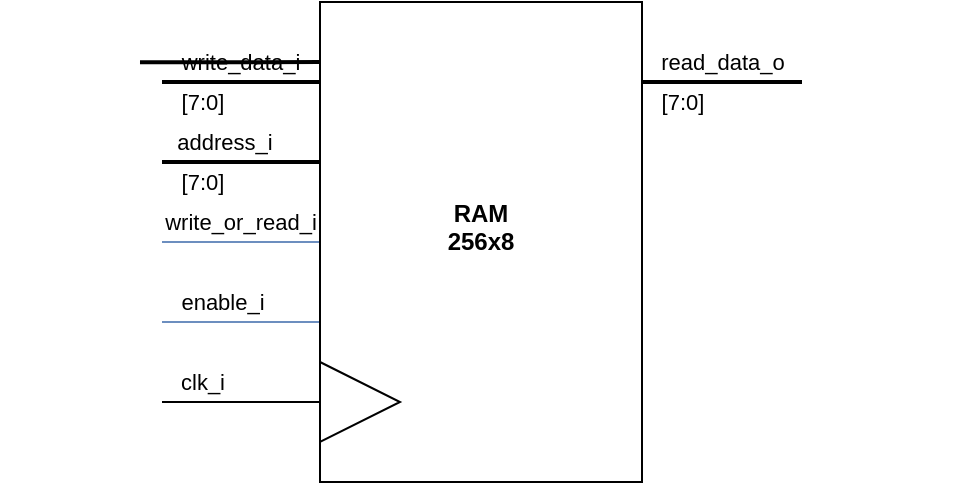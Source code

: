 <mxfile version="13.0.3" type="device"><diagram id="xGjyIHHVVRNdjGap7BGh" name="Page-1"><mxGraphModel dx="1086" dy="806" grid="1" gridSize="10" guides="1" tooltips="1" connect="1" arrows="1" fold="1" page="1" pageScale="1" pageWidth="827" pageHeight="1169" math="0" shadow="0"><root><mxCell id="0"/><mxCell id="1" parent="0"/><mxCell id="hwI3erkR3ALxuFnu50Qr-1" style="edgeStyle=orthogonalEdgeStyle;rounded=0;orthogonalLoop=1;jettySize=auto;html=1;endArrow=none;endFill=0;strokeWidth=2;" parent="1" edge="1" source="uYdMuBHs_7NkCrv3rmJm-2"><mxGeometry relative="1" as="geometry"><mxPoint x="520" y="360" as="targetPoint"/><Array as="points"><mxPoint x="520" y="360"/></Array><mxPoint x="440.0" y="350" as="sourcePoint"/></mxGeometry></mxCell><mxCell id="qNKLzeBg50scG-do6ZlO-1" value="&lt;div style=&quot;&quot;&gt;read_data_o&lt;/div&gt;" style="edgeLabel;html=1;align=center;verticalAlign=middle;resizable=0;points=[];labelBackgroundColor=none;" vertex="1" connectable="0" parent="hwI3erkR3ALxuFnu50Qr-1"><mxGeometry x="0.001" y="13" relative="1" as="geometry"><mxPoint y="3" as="offset"/></mxGeometry></mxCell><mxCell id="qNKLzeBg50scG-do6ZlO-2" value="&lt;span style=&quot;&quot;&gt;[7:0]&lt;/span&gt;" style="edgeLabel;html=1;align=center;verticalAlign=middle;resizable=0;points=[];labelBackgroundColor=none;" vertex="1" connectable="0" parent="hwI3erkR3ALxuFnu50Qr-1"><mxGeometry x="0.001" y="-28" relative="1" as="geometry"><mxPoint x="-20" y="-18" as="offset"/></mxGeometry></mxCell><mxCell id="qNKLzeBg50scG-do6ZlO-3" style="edgeStyle=orthogonalEdgeStyle;rounded=0;orthogonalLoop=1;jettySize=auto;html=1;strokeWidth=2;endArrow=none;endFill=0;" edge="1" parent="1" source="uYdMuBHs_7NkCrv3rmJm-2"><mxGeometry relative="1" as="geometry"><mxPoint x="200" y="360" as="targetPoint"/><Array as="points"><mxPoint x="200" y="360"/></Array></mxGeometry></mxCell><mxCell id="qNKLzeBg50scG-do6ZlO-4" value="&lt;div style=&quot;&quot;&gt;write_data_i&lt;/div&gt;" style="edgeLabel;html=1;align=center;verticalAlign=middle;resizable=0;points=[];labelBackgroundColor=none;" vertex="1" connectable="0" parent="qNKLzeBg50scG-do6ZlO-3"><mxGeometry x="0.707" y="1" relative="1" as="geometry"><mxPoint x="27.43" y="-11.03" as="offset"/></mxGeometry></mxCell><mxCell id="qNKLzeBg50scG-do6ZlO-5" value="&lt;span style=&quot;&quot;&gt;[7:0]&lt;/span&gt;" style="edgeLabel;html=1;align=center;verticalAlign=middle;resizable=0;points=[];labelBackgroundColor=none;" vertex="1" connectable="0" parent="qNKLzeBg50scG-do6ZlO-3"><mxGeometry x="0.794" relative="1" as="geometry"><mxPoint x="11.86" y="9.97" as="offset"/></mxGeometry></mxCell><mxCell id="qNKLzeBg50scG-do6ZlO-6" style="edgeStyle=orthogonalEdgeStyle;rounded=0;orthogonalLoop=1;jettySize=auto;html=1;endArrow=none;endFill=0;strokeWidth=2;" edge="1" parent="1" source="uYdMuBHs_7NkCrv3rmJm-2"><mxGeometry relative="1" as="geometry"><mxPoint x="200" y="400" as="targetPoint"/><Array as="points"><mxPoint x="260" y="400"/><mxPoint x="260" y="400"/></Array></mxGeometry></mxCell><mxCell id="qNKLzeBg50scG-do6ZlO-7" value="&lt;div style=&quot;&quot;&gt;address_i&lt;/div&gt;" style="edgeLabel;html=1;align=center;verticalAlign=middle;resizable=0;points=[];labelBackgroundColor=none;" vertex="1" connectable="0" parent="qNKLzeBg50scG-do6ZlO-6"><mxGeometry x="0.23" relative="1" as="geometry"><mxPoint y="-10.01" as="offset"/></mxGeometry></mxCell><mxCell id="qNKLzeBg50scG-do6ZlO-8" value="&lt;span style=&quot;&quot;&gt;[7:0]&lt;/span&gt;" style="edgeLabel;html=1;align=center;verticalAlign=middle;resizable=0;points=[];labelBackgroundColor=none;" vertex="1" connectable="0" parent="qNKLzeBg50scG-do6ZlO-6"><mxGeometry x="0.693" y="-2" relative="1" as="geometry"><mxPoint x="7.86" y="11.99" as="offset"/></mxGeometry></mxCell><mxCell id="qNKLzeBg50scG-do6ZlO-9" style="edgeStyle=orthogonalEdgeStyle;rounded=0;orthogonalLoop=1;jettySize=auto;html=1;endArrow=none;endFill=0;strokeWidth=1;fillColor=#dae8fc;strokeColor=#6c8ebf;" edge="1" parent="1" source="uYdMuBHs_7NkCrv3rmJm-2"><mxGeometry relative="1" as="geometry"><mxPoint x="200" y="440" as="targetPoint"/><Array as="points"><mxPoint x="260" y="440"/><mxPoint x="260" y="440"/></Array></mxGeometry></mxCell><mxCell id="qNKLzeBg50scG-do6ZlO-10" value="&lt;span style=&quot;&quot;&gt;write_or_read_i&lt;/span&gt;" style="edgeLabel;html=1;align=center;verticalAlign=middle;resizable=0;points=[];labelBackgroundColor=none;" vertex="1" connectable="0" parent="qNKLzeBg50scG-do6ZlO-9"><mxGeometry x="0.287" y="-1" relative="1" as="geometry"><mxPoint x="10.86" y="-9" as="offset"/></mxGeometry></mxCell><mxCell id="qNKLzeBg50scG-do6ZlO-11" style="edgeStyle=orthogonalEdgeStyle;rounded=0;orthogonalLoop=1;jettySize=auto;html=1;endArrow=none;endFill=0;strokeWidth=1;fillColor=#dae8fc;strokeColor=#6c8ebf;" edge="1" parent="1" source="uYdMuBHs_7NkCrv3rmJm-2"><mxGeometry relative="1" as="geometry"><mxPoint x="200" y="480" as="targetPoint"/><Array as="points"><mxPoint x="200" y="480"/></Array></mxGeometry></mxCell><mxCell id="qNKLzeBg50scG-do6ZlO-12" value="&lt;span style=&quot;&quot;&gt;enable_i&lt;/span&gt;" style="edgeLabel;html=1;align=center;verticalAlign=middle;resizable=0;points=[];labelBackgroundColor=none;" vertex="1" connectable="0" parent="qNKLzeBg50scG-do6ZlO-11"><mxGeometry x="0.707" relative="1" as="geometry"><mxPoint x="18.43" y="-10.03" as="offset"/></mxGeometry></mxCell><mxCell id="qNKLzeBg50scG-do6ZlO-13" style="edgeStyle=orthogonalEdgeStyle;rounded=0;orthogonalLoop=1;jettySize=auto;html=1;endArrow=none;endFill=0;strokeWidth=1;" edge="1" parent="1" source="uYdMuBHs_7NkCrv3rmJm-2"><mxGeometry relative="1" as="geometry"><mxPoint x="200" y="520" as="targetPoint"/><Array as="points"><mxPoint x="260" y="520"/><mxPoint x="260" y="520"/></Array></mxGeometry></mxCell><mxCell id="qNKLzeBg50scG-do6ZlO-15" value="clk_i" style="edgeLabel;html=1;align=center;verticalAlign=middle;resizable=0;points=[];labelBackgroundColor=none;" vertex="1" connectable="0" parent="qNKLzeBg50scG-do6ZlO-13"><mxGeometry x="0.779" y="-3" relative="1" as="geometry"><mxPoint x="11.28" y="-7" as="offset"/></mxGeometry></mxCell><mxCell id="uYdMuBHs_7NkCrv3rmJm-2" value="&lt;b&gt;RAM&lt;/b&gt;&lt;div&gt;&lt;b&gt;256x8&lt;/b&gt;&lt;/div&gt;&lt;div&gt;&lt;b&gt;&lt;br&gt;&lt;/b&gt;&lt;/div&gt;" style="rounded=0;whiteSpace=wrap;html=1;" parent="1" vertex="1"><mxGeometry x="279" y="320" width="161" height="240" as="geometry"/></mxCell><mxCell id="uYdMuBHs_7NkCrv3rmJm-33" value="" style="endArrow=none;html=1;rounded=0;labelBackgroundColor=none;startSize=8;endSize=8;strokeColor=default;strokeWidth=2;jumpSize=8;entryX=0;entryY=0.071;entryDx=0;entryDy=0;entryPerimeter=0;" parent="1" edge="1"><mxGeometry width="50" height="50" relative="1" as="geometry"><mxPoint x="189" y="350.18" as="sourcePoint"/><mxPoint x="279" y="350.0" as="targetPoint"/></mxGeometry></mxCell><mxCell id="qNKLzeBg50scG-do6ZlO-14" value="" style="triangle;whiteSpace=wrap;html=1;" vertex="1" parent="1"><mxGeometry x="279" y="500" width="40" height="40" as="geometry"/></mxCell><mxCell id="qNKLzeBg50scG-do6ZlO-16" value="" style="rounded=0;whiteSpace=wrap;html=1;fillColor=none;strokeColor=none;" vertex="1" parent="1"><mxGeometry x="119.5" y="320" width="480" height="40" as="geometry"/></mxCell></root></mxGraphModel></diagram></mxfile>